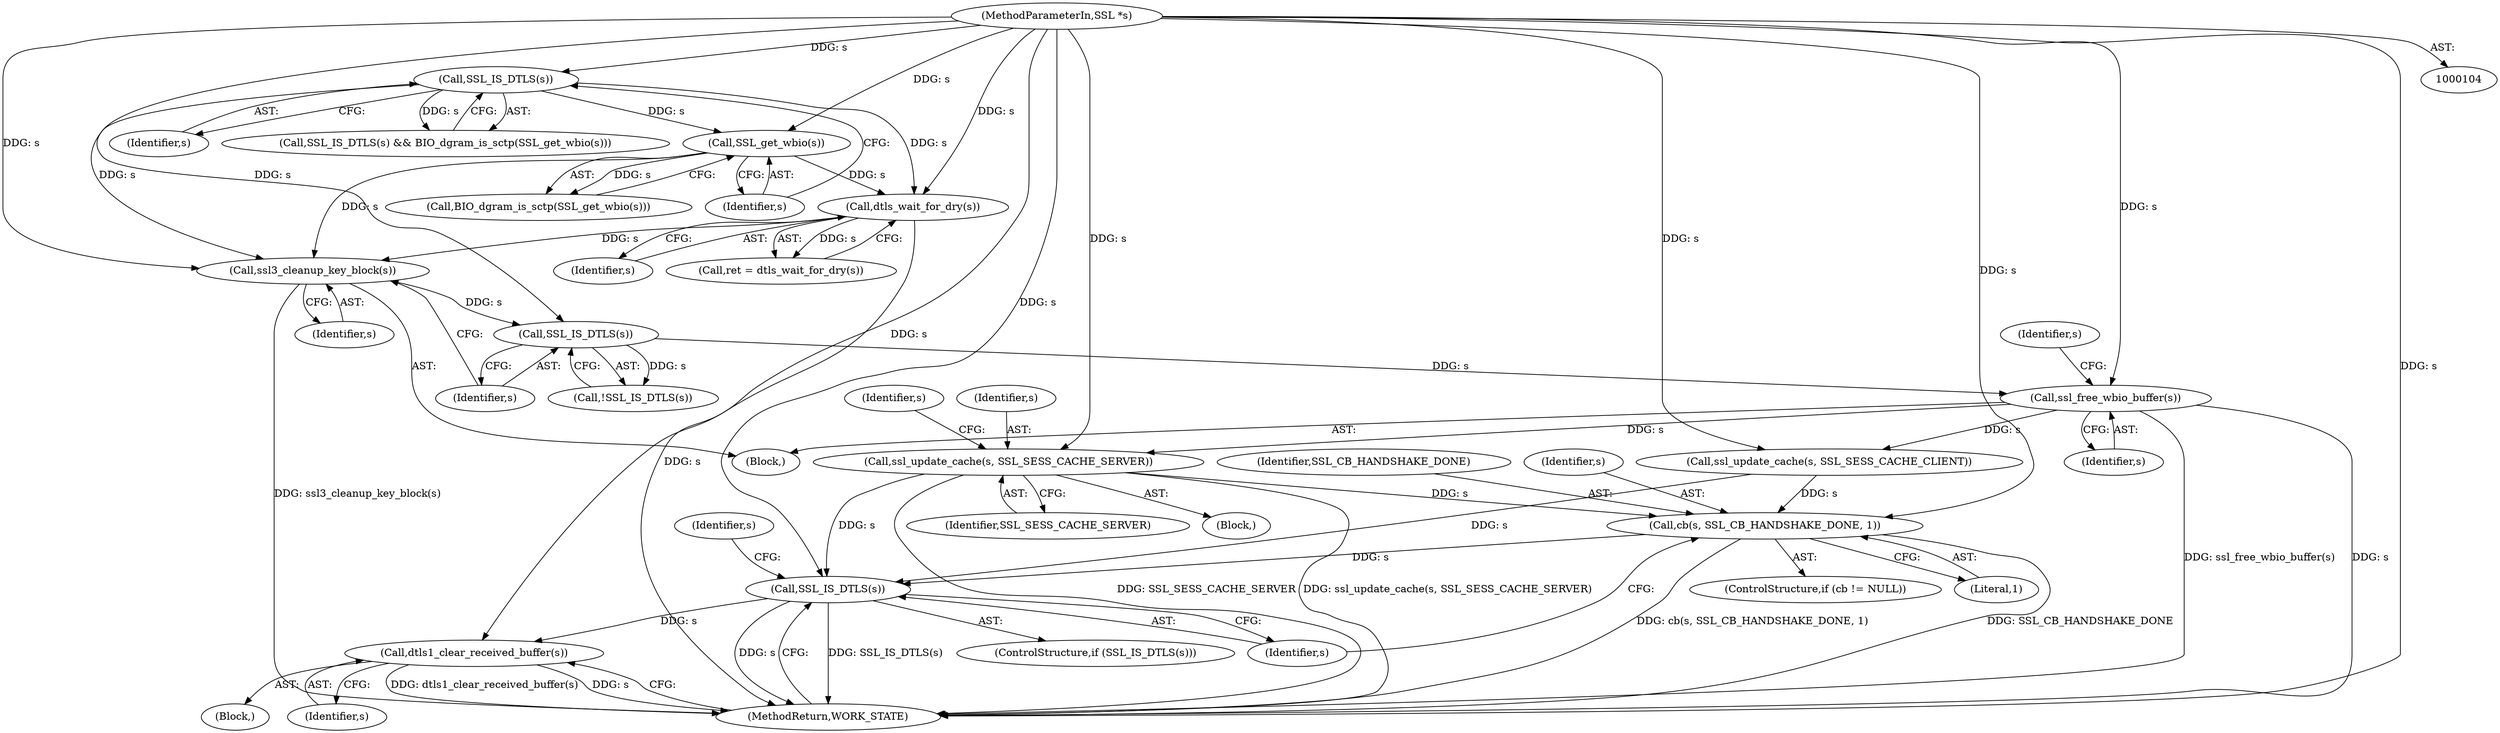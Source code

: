 digraph "0_openssl_f5c7f5dfbaf0d2f7d946d0fe86f08e6bcb36ed0d_2@API" {
"1000181" [label="(Call,ssl_update_cache(s, SSL_SESS_CACHE_SERVER))"];
"1000147" [label="(Call,ssl_free_wbio_buffer(s))"];
"1000135" [label="(Call,SSL_IS_DTLS(s))"];
"1000131" [label="(Call,ssl3_cleanup_key_block(s))"];
"1000114" [label="(Call,SSL_IS_DTLS(s))"];
"1000105" [label="(MethodParameterIn,SSL *s)"];
"1000117" [label="(Call,SSL_get_wbio(s))"];
"1000123" [label="(Call,dtls_wait_for_dry(s))"];
"1000258" [label="(Call,cb(s, SSL_CB_HANDSHAKE_DONE, 1))"];
"1000263" [label="(Call,SSL_IS_DTLS(s))"];
"1000287" [label="(Call,dtls1_clear_received_buffer(s))"];
"1000289" [label="(MethodReturn,WORK_STATE)"];
"1000131" [label="(Call,ssl3_cleanup_key_block(s))"];
"1000123" [label="(Call,dtls_wait_for_dry(s))"];
"1000261" [label="(Literal,1)"];
"1000183" [label="(Identifier,SSL_SESS_CACHE_SERVER)"];
"1000117" [label="(Call,SSL_get_wbio(s))"];
"1000269" [label="(Identifier,s)"];
"1000151" [label="(Identifier,s)"];
"1000118" [label="(Identifier,s)"];
"1000262" [label="(ControlStructure,if (SSL_IS_DTLS(s)))"];
"1000115" [label="(Identifier,s)"];
"1000136" [label="(Identifier,s)"];
"1000121" [label="(Call,ret = dtls_wait_for_dry(s))"];
"1000132" [label="(Identifier,s)"];
"1000181" [label="(Call,ssl_update_cache(s, SSL_SESS_CACHE_SERVER))"];
"1000134" [label="(Call,!SSL_IS_DTLS(s))"];
"1000188" [label="(Identifier,s)"];
"1000259" [label="(Identifier,s)"];
"1000135" [label="(Call,SSL_IS_DTLS(s))"];
"1000114" [label="(Call,SSL_IS_DTLS(s))"];
"1000265" [label="(Block,)"];
"1000113" [label="(Call,SSL_IS_DTLS(s) && BIO_dgram_is_sctp(SSL_get_wbio(s)))"];
"1000105" [label="(MethodParameterIn,SSL *s)"];
"1000147" [label="(Call,ssl_free_wbio_buffer(s))"];
"1000287" [label="(Call,dtls1_clear_received_buffer(s))"];
"1000264" [label="(Identifier,s)"];
"1000258" [label="(Call,cb(s, SSL_CB_HANDSHAKE_DONE, 1))"];
"1000180" [label="(Block,)"];
"1000116" [label="(Call,BIO_dgram_is_sctp(SSL_get_wbio(s)))"];
"1000107" [label="(Block,)"];
"1000254" [label="(ControlStructure,if (cb != NULL))"];
"1000260" [label="(Identifier,SSL_CB_HANDSHAKE_DONE)"];
"1000148" [label="(Identifier,s)"];
"1000263" [label="(Call,SSL_IS_DTLS(s))"];
"1000199" [label="(Call,ssl_update_cache(s, SSL_SESS_CACHE_CLIENT))"];
"1000182" [label="(Identifier,s)"];
"1000288" [label="(Identifier,s)"];
"1000124" [label="(Identifier,s)"];
"1000181" -> "1000180"  [label="AST: "];
"1000181" -> "1000183"  [label="CFG: "];
"1000182" -> "1000181"  [label="AST: "];
"1000183" -> "1000181"  [label="AST: "];
"1000188" -> "1000181"  [label="CFG: "];
"1000181" -> "1000289"  [label="DDG: ssl_update_cache(s, SSL_SESS_CACHE_SERVER)"];
"1000181" -> "1000289"  [label="DDG: SSL_SESS_CACHE_SERVER"];
"1000147" -> "1000181"  [label="DDG: s"];
"1000105" -> "1000181"  [label="DDG: s"];
"1000181" -> "1000258"  [label="DDG: s"];
"1000181" -> "1000263"  [label="DDG: s"];
"1000147" -> "1000107"  [label="AST: "];
"1000147" -> "1000148"  [label="CFG: "];
"1000148" -> "1000147"  [label="AST: "];
"1000151" -> "1000147"  [label="CFG: "];
"1000147" -> "1000289"  [label="DDG: s"];
"1000147" -> "1000289"  [label="DDG: ssl_free_wbio_buffer(s)"];
"1000135" -> "1000147"  [label="DDG: s"];
"1000105" -> "1000147"  [label="DDG: s"];
"1000147" -> "1000199"  [label="DDG: s"];
"1000135" -> "1000134"  [label="AST: "];
"1000135" -> "1000136"  [label="CFG: "];
"1000136" -> "1000135"  [label="AST: "];
"1000134" -> "1000135"  [label="CFG: "];
"1000135" -> "1000134"  [label="DDG: s"];
"1000131" -> "1000135"  [label="DDG: s"];
"1000105" -> "1000135"  [label="DDG: s"];
"1000131" -> "1000107"  [label="AST: "];
"1000131" -> "1000132"  [label="CFG: "];
"1000132" -> "1000131"  [label="AST: "];
"1000136" -> "1000131"  [label="CFG: "];
"1000131" -> "1000289"  [label="DDG: ssl3_cleanup_key_block(s)"];
"1000114" -> "1000131"  [label="DDG: s"];
"1000117" -> "1000131"  [label="DDG: s"];
"1000123" -> "1000131"  [label="DDG: s"];
"1000105" -> "1000131"  [label="DDG: s"];
"1000114" -> "1000113"  [label="AST: "];
"1000114" -> "1000115"  [label="CFG: "];
"1000115" -> "1000114"  [label="AST: "];
"1000118" -> "1000114"  [label="CFG: "];
"1000113" -> "1000114"  [label="CFG: "];
"1000114" -> "1000113"  [label="DDG: s"];
"1000105" -> "1000114"  [label="DDG: s"];
"1000114" -> "1000117"  [label="DDG: s"];
"1000114" -> "1000123"  [label="DDG: s"];
"1000105" -> "1000104"  [label="AST: "];
"1000105" -> "1000289"  [label="DDG: s"];
"1000105" -> "1000117"  [label="DDG: s"];
"1000105" -> "1000123"  [label="DDG: s"];
"1000105" -> "1000199"  [label="DDG: s"];
"1000105" -> "1000258"  [label="DDG: s"];
"1000105" -> "1000263"  [label="DDG: s"];
"1000105" -> "1000287"  [label="DDG: s"];
"1000117" -> "1000116"  [label="AST: "];
"1000117" -> "1000118"  [label="CFG: "];
"1000118" -> "1000117"  [label="AST: "];
"1000116" -> "1000117"  [label="CFG: "];
"1000117" -> "1000116"  [label="DDG: s"];
"1000117" -> "1000123"  [label="DDG: s"];
"1000123" -> "1000121"  [label="AST: "];
"1000123" -> "1000124"  [label="CFG: "];
"1000124" -> "1000123"  [label="AST: "];
"1000121" -> "1000123"  [label="CFG: "];
"1000123" -> "1000289"  [label="DDG: s"];
"1000123" -> "1000121"  [label="DDG: s"];
"1000258" -> "1000254"  [label="AST: "];
"1000258" -> "1000261"  [label="CFG: "];
"1000259" -> "1000258"  [label="AST: "];
"1000260" -> "1000258"  [label="AST: "];
"1000261" -> "1000258"  [label="AST: "];
"1000264" -> "1000258"  [label="CFG: "];
"1000258" -> "1000289"  [label="DDG: SSL_CB_HANDSHAKE_DONE"];
"1000258" -> "1000289"  [label="DDG: cb(s, SSL_CB_HANDSHAKE_DONE, 1)"];
"1000199" -> "1000258"  [label="DDG: s"];
"1000258" -> "1000263"  [label="DDG: s"];
"1000263" -> "1000262"  [label="AST: "];
"1000263" -> "1000264"  [label="CFG: "];
"1000264" -> "1000263"  [label="AST: "];
"1000269" -> "1000263"  [label="CFG: "];
"1000289" -> "1000263"  [label="CFG: "];
"1000263" -> "1000289"  [label="DDG: SSL_IS_DTLS(s)"];
"1000263" -> "1000289"  [label="DDG: s"];
"1000199" -> "1000263"  [label="DDG: s"];
"1000263" -> "1000287"  [label="DDG: s"];
"1000287" -> "1000265"  [label="AST: "];
"1000287" -> "1000288"  [label="CFG: "];
"1000288" -> "1000287"  [label="AST: "];
"1000289" -> "1000287"  [label="CFG: "];
"1000287" -> "1000289"  [label="DDG: dtls1_clear_received_buffer(s)"];
"1000287" -> "1000289"  [label="DDG: s"];
}
